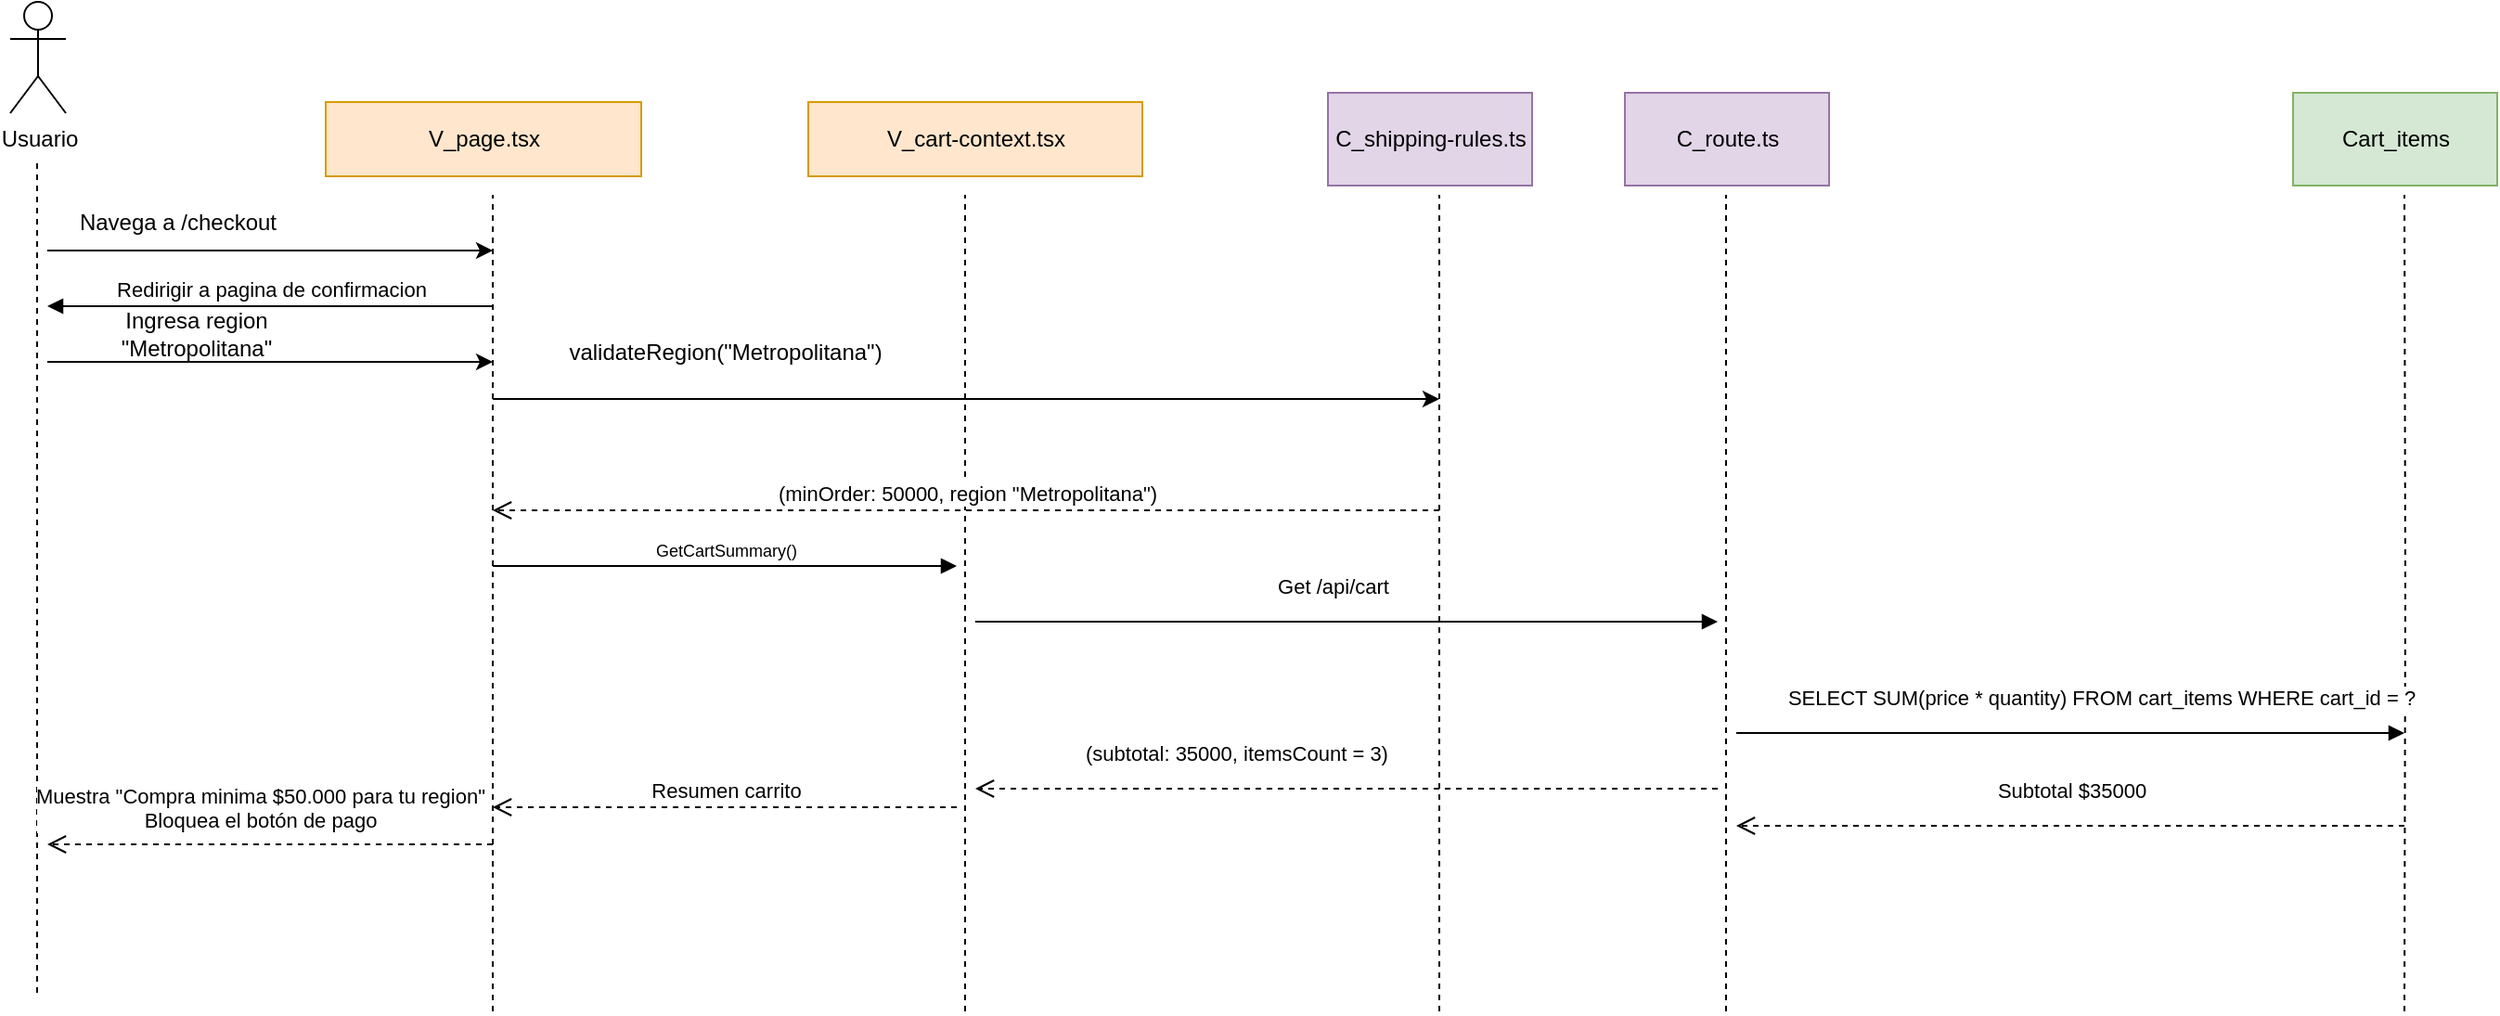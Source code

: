 <mxfile version="28.2.5">
  <diagram name="Página-1" id="Enay_b6Q3qcEE_CzyZ2V">
    <mxGraphModel grid="1" page="1" gridSize="10" guides="1" tooltips="1" connect="1" arrows="1" fold="1" pageScale="1" pageWidth="827" pageHeight="1169" math="0" shadow="0">
      <root>
        <mxCell id="0" />
        <mxCell id="1" parent="0" />
        <mxCell id="DnIqtdYuX-2x5CwzvJa4-1" value="" style="endArrow=none;dashed=1;html=1;rounded=0;" edge="1" parent="1">
          <mxGeometry width="50" height="50" relative="1" as="geometry">
            <mxPoint x="40" y="574" as="sourcePoint" />
            <mxPoint x="40" y="124" as="targetPoint" />
          </mxGeometry>
        </mxCell>
        <mxCell id="DnIqtdYuX-2x5CwzvJa4-2" value="" style="endArrow=classic;html=1;rounded=0;" edge="1" parent="1">
          <mxGeometry width="50" height="50" relative="1" as="geometry">
            <mxPoint x="45.5" y="174" as="sourcePoint" />
            <mxPoint x="285.5" y="174" as="targetPoint" />
          </mxGeometry>
        </mxCell>
        <mxCell id="DnIqtdYuX-2x5CwzvJa4-3" value="Navega a /checkout" style="text;html=1;align=center;verticalAlign=middle;whiteSpace=wrap;rounded=0;" vertex="1" parent="1">
          <mxGeometry x="45.5" y="144" width="140" height="30" as="geometry" />
        </mxCell>
        <mxCell id="DnIqtdYuX-2x5CwzvJa4-4" value="" style="endArrow=none;dashed=1;html=1;rounded=0;entryX=0.5;entryY=1;entryDx=0;entryDy=0;" edge="1" parent="1">
          <mxGeometry width="50" height="50" relative="1" as="geometry">
            <mxPoint x="285.5" y="584" as="sourcePoint" />
            <mxPoint x="285.5" y="144" as="targetPoint" />
          </mxGeometry>
        </mxCell>
        <mxCell id="DnIqtdYuX-2x5CwzvJa4-5" value="V_page.tsx" style="html=1;whiteSpace=wrap;fillColor=#ffe6cc;strokeColor=#d79b00;" vertex="1" parent="1">
          <mxGeometry x="195.5" y="94" width="170" height="40" as="geometry" />
        </mxCell>
        <mxCell id="DnIqtdYuX-2x5CwzvJa4-6" value="" style="endArrow=classic;html=1;rounded=0;" edge="1" parent="1">
          <mxGeometry width="50" height="50" relative="1" as="geometry">
            <mxPoint x="285.5" y="254" as="sourcePoint" />
            <mxPoint x="795.5" y="254" as="targetPoint" />
          </mxGeometry>
        </mxCell>
        <mxCell id="DnIqtdYuX-2x5CwzvJa4-7" value="validateRegion(&quot;Metropolitana&quot;)" style="text;html=1;align=center;verticalAlign=middle;whiteSpace=wrap;rounded=0;" vertex="1" parent="1">
          <mxGeometry x="355.5" y="214" width="110" height="30" as="geometry" />
        </mxCell>
        <mxCell id="DnIqtdYuX-2x5CwzvJa4-8" value="V_cart-context.tsx" style="html=1;whiteSpace=wrap;fillColor=#ffe6cc;strokeColor=#d79b00;" vertex="1" parent="1">
          <mxGeometry x="455.5" y="94" width="180" height="40" as="geometry" />
        </mxCell>
        <mxCell id="DnIqtdYuX-2x5CwzvJa4-9" value="" style="endArrow=none;dashed=1;html=1;rounded=0;entryX=0.5;entryY=1;entryDx=0;entryDy=0;" edge="1" parent="1">
          <mxGeometry width="50" height="50" relative="1" as="geometry">
            <mxPoint x="540" y="584" as="sourcePoint" />
            <mxPoint x="540" y="144" as="targetPoint" />
          </mxGeometry>
        </mxCell>
        <mxCell id="DnIqtdYuX-2x5CwzvJa4-10" value="&lt;span style=&quot;font-size: 9px;&quot;&gt;GetCartSummary()&lt;/span&gt;" style="html=1;verticalAlign=bottom;endArrow=block;curved=0;rounded=0;" edge="1" parent="1">
          <mxGeometry width="80" relative="1" as="geometry">
            <mxPoint x="285.5" y="344" as="sourcePoint" />
            <mxPoint x="535.5" y="344" as="targetPoint" />
            <mxPoint as="offset" />
          </mxGeometry>
        </mxCell>
        <mxCell id="DnIqtdYuX-2x5CwzvJa4-11" value="Get /api/cart" style="html=1;verticalAlign=bottom;endArrow=block;curved=0;rounded=0;" edge="1" parent="1">
          <mxGeometry x="-0.04" y="10" width="80" relative="1" as="geometry">
            <mxPoint x="545.5" y="374" as="sourcePoint" />
            <mxPoint x="945.5" y="374" as="targetPoint" />
            <mxPoint as="offset" />
          </mxGeometry>
        </mxCell>
        <mxCell id="DnIqtdYuX-2x5CwzvJa4-12" value="" style="endArrow=none;dashed=1;html=1;rounded=0;entryX=0.5;entryY=1;entryDx=0;entryDy=0;" edge="1" parent="1">
          <mxGeometry width="50" height="50" relative="1" as="geometry">
            <mxPoint x="795.5" y="584" as="sourcePoint" />
            <mxPoint x="795.5" y="144" as="targetPoint" />
          </mxGeometry>
        </mxCell>
        <mxCell id="DnIqtdYuX-2x5CwzvJa4-13" value="C_shipping-rules.ts" style="html=1;whiteSpace=wrap;fillColor=#e1d5e7;strokeColor=#9673a6;" vertex="1" parent="1">
          <mxGeometry x="735.5" y="89" width="110" height="50" as="geometry" />
        </mxCell>
        <mxCell id="DnIqtdYuX-2x5CwzvJa4-14" value="Cart_items" style="html=1;whiteSpace=wrap;fillColor=#d5e8d4;strokeColor=#82b366;" vertex="1" parent="1">
          <mxGeometry x="1255.5" y="89" width="110" height="50" as="geometry" />
        </mxCell>
        <mxCell id="DnIqtdYuX-2x5CwzvJa4-15" value="" style="endArrow=none;dashed=1;html=1;rounded=0;entryX=0.5;entryY=1;entryDx=0;entryDy=0;" edge="1" parent="1">
          <mxGeometry width="50" height="50" relative="1" as="geometry">
            <mxPoint x="1315.5" y="584" as="sourcePoint" />
            <mxPoint x="1315.5" y="144" as="targetPoint" />
            <Array as="points">
              <mxPoint x="1316" y="354" />
            </Array>
          </mxGeometry>
        </mxCell>
        <mxCell id="DnIqtdYuX-2x5CwzvJa4-16" value="Subtotal $35000" style="html=1;verticalAlign=bottom;endArrow=open;dashed=1;endSize=8;curved=0;rounded=0;" edge="1" parent="1">
          <mxGeometry y="-10" relative="1" as="geometry">
            <mxPoint x="1315.5" y="484" as="sourcePoint" />
            <mxPoint x="955.5" y="484" as="targetPoint" />
            <mxPoint as="offset" />
          </mxGeometry>
        </mxCell>
        <mxCell id="DnIqtdYuX-2x5CwzvJa4-17" value="(subtotal: 35000, itemsCount = 3)" style="html=1;verticalAlign=bottom;endArrow=open;dashed=1;endSize=8;curved=0;rounded=0;" edge="1" parent="1">
          <mxGeometry x="0.3" y="-10" relative="1" as="geometry">
            <mxPoint x="945.5" y="464" as="sourcePoint" />
            <mxPoint x="545.5" y="464" as="targetPoint" />
            <mxPoint as="offset" />
          </mxGeometry>
        </mxCell>
        <mxCell id="DnIqtdYuX-2x5CwzvJa4-18" value="Resumen carrito" style="html=1;verticalAlign=bottom;endArrow=open;dashed=1;endSize=8;curved=0;rounded=0;" edge="1" parent="1">
          <mxGeometry relative="1" as="geometry">
            <mxPoint x="535.5" y="474" as="sourcePoint" />
            <mxPoint x="285.5" y="474" as="targetPoint" />
            <mxPoint as="offset" />
          </mxGeometry>
        </mxCell>
        <mxCell id="DnIqtdYuX-2x5CwzvJa4-19" value="(minOrder: 50000, region &quot;Metropolitana&quot;)" style="html=1;verticalAlign=bottom;endArrow=open;dashed=1;endSize=8;curved=0;rounded=0;" edge="1" parent="1">
          <mxGeometry relative="1" as="geometry">
            <mxPoint x="795.5" y="314" as="sourcePoint" />
            <mxPoint x="285.5" y="314" as="targetPoint" />
            <mxPoint as="offset" />
          </mxGeometry>
        </mxCell>
        <mxCell id="DnIqtdYuX-2x5CwzvJa4-20" value="SELECT SUM(price * quantity) FROM cart_items WHERE cart_id = ?" style="html=1;verticalAlign=bottom;endArrow=block;curved=0;rounded=0;" edge="1" parent="1">
          <mxGeometry x="0.097" y="10" width="80" relative="1" as="geometry">
            <mxPoint x="955.5" y="434" as="sourcePoint" />
            <mxPoint x="1315.5" y="434" as="targetPoint" />
            <mxPoint x="-1" as="offset" />
          </mxGeometry>
        </mxCell>
        <mxCell id="DnIqtdYuX-2x5CwzvJa4-21" value="C_route.ts" style="html=1;whiteSpace=wrap;fillColor=#e1d5e7;strokeColor=#9673a6;" vertex="1" parent="1">
          <mxGeometry x="895.5" y="89" width="110" height="50" as="geometry" />
        </mxCell>
        <mxCell id="DnIqtdYuX-2x5CwzvJa4-22" value="" style="endArrow=none;dashed=1;html=1;rounded=0;entryX=0.5;entryY=1;entryDx=0;entryDy=0;" edge="1" parent="1">
          <mxGeometry width="50" height="50" relative="1" as="geometry">
            <mxPoint x="950" y="584" as="sourcePoint" />
            <mxPoint x="950" y="144" as="targetPoint" />
          </mxGeometry>
        </mxCell>
        <mxCell id="DnIqtdYuX-2x5CwzvJa4-23" value="Muestra &quot;Compra minima $50.000 para tu region&quot;&lt;div&gt;Bloquea el botón de pago&lt;/div&gt;" style="html=1;verticalAlign=bottom;endArrow=open;dashed=1;endSize=8;curved=0;rounded=0;" edge="1" parent="1">
          <mxGeometry x="0.046" y="-4" relative="1" as="geometry">
            <mxPoint x="285.5" y="494" as="sourcePoint" />
            <mxPoint x="45.5" y="494" as="targetPoint" />
            <mxPoint as="offset" />
          </mxGeometry>
        </mxCell>
        <mxCell id="DnIqtdYuX-2x5CwzvJa4-24" value="Redirigir a pagina de confirmacion" style="html=1;verticalAlign=bottom;endArrow=block;curved=0;rounded=0;" edge="1" parent="1">
          <mxGeometry width="80" relative="1" as="geometry">
            <mxPoint x="285.5" y="204" as="sourcePoint" />
            <mxPoint x="45.5" y="204" as="targetPoint" />
            <mxPoint as="offset" />
          </mxGeometry>
        </mxCell>
        <mxCell id="DnIqtdYuX-2x5CwzvJa4-25" value="" style="endArrow=classic;html=1;rounded=0;" edge="1" parent="1">
          <mxGeometry width="50" height="50" relative="1" as="geometry">
            <mxPoint x="45.5" y="234" as="sourcePoint" />
            <mxPoint x="285.5" y="234" as="targetPoint" />
          </mxGeometry>
        </mxCell>
        <mxCell id="DnIqtdYuX-2x5CwzvJa4-26" value="Ingresa region &quot;Metropolitana&quot;" style="text;html=1;align=center;verticalAlign=middle;whiteSpace=wrap;rounded=0;" vertex="1" parent="1">
          <mxGeometry x="55.5" y="204" width="140" height="30" as="geometry" />
        </mxCell>
        <mxCell id="DnIqtdYuX-2x5CwzvJa4-27" value="Usuario" style="shape=umlActor;verticalLabelPosition=bottom;verticalAlign=top;html=1;labelPosition=center;align=center;" vertex="1" parent="1">
          <mxGeometry x="25.5" y="40" width="30" height="60" as="geometry" />
        </mxCell>
      </root>
    </mxGraphModel>
  </diagram>
</mxfile>
